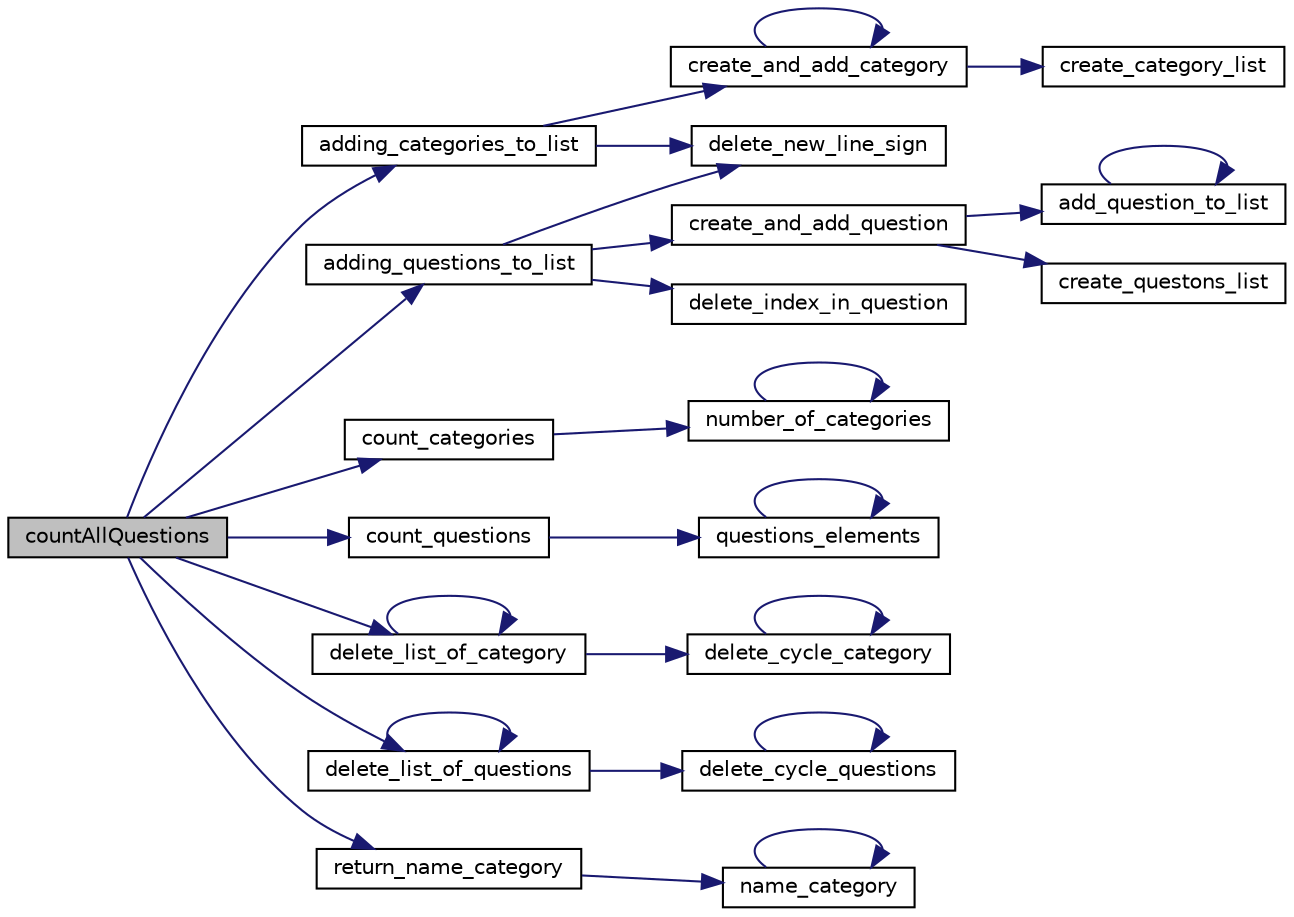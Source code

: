 digraph "countAllQuestions"
{
 // LATEX_PDF_SIZE
  edge [fontname="Helvetica",fontsize="10",labelfontname="Helvetica",labelfontsize="10"];
  node [fontname="Helvetica",fontsize="10",shape=record];
  rankdir="LR";
  Node1 [label="countAllQuestions",height=0.2,width=0.4,color="black", fillcolor="grey75", style="filled", fontcolor="black",tooltip="Ta funkcja zlicza wszystkie pytania dostepne w bazie pytan."];
  Node1 -> Node2 [color="midnightblue",fontsize="10",style="solid",fontname="Helvetica"];
  Node2 [label="adding_categories_to_list",height=0.2,width=0.4,color="black", fillcolor="white", style="filled",URL="$reading__files_8c.html#a49a730d8f2ecc1c13585b0ec019d7e90",tooltip=" "];
  Node2 -> Node3 [color="midnightblue",fontsize="10",style="solid",fontname="Helvetica"];
  Node3 [label="create_and_add_category",height=0.2,width=0.4,color="black", fillcolor="white", style="filled",URL="$category__functions_8c.html#afc8acd3a0b1d067e6754b1c1f75adcd2",tooltip=" "];
  Node3 -> Node3 [color="midnightblue",fontsize="10",style="solid",fontname="Helvetica"];
  Node3 -> Node4 [color="midnightblue",fontsize="10",style="solid",fontname="Helvetica"];
  Node4 [label="create_category_list",height=0.2,width=0.4,color="black", fillcolor="white", style="filled",URL="$category__functions_8c.html#a5fddee2cfca7a510bb7372e645fbb8ec",tooltip=" "];
  Node2 -> Node5 [color="midnightblue",fontsize="10",style="solid",fontname="Helvetica"];
  Node5 [label="delete_new_line_sign",height=0.2,width=0.4,color="black", fillcolor="white", style="filled",URL="$reading__files_8c.html#aaa612777c252ca71ace4287e1f8c1d16",tooltip=" "];
  Node1 -> Node6 [color="midnightblue",fontsize="10",style="solid",fontname="Helvetica"];
  Node6 [label="adding_questions_to_list",height=0.2,width=0.4,color="black", fillcolor="white", style="filled",URL="$reading__files_8c.html#a6e635e44b94a9b4e13da68bec4882306",tooltip=" "];
  Node6 -> Node7 [color="midnightblue",fontsize="10",style="solid",fontname="Helvetica"];
  Node7 [label="create_and_add_question",height=0.2,width=0.4,color="black", fillcolor="white", style="filled",URL="$question__functions_8c.html#a745d316a00f5ad87ab76a779e585e473",tooltip=" "];
  Node7 -> Node8 [color="midnightblue",fontsize="10",style="solid",fontname="Helvetica"];
  Node8 [label="add_question_to_list",height=0.2,width=0.4,color="black", fillcolor="white", style="filled",URL="$question__functions_8c.html#a1eecbabf3889027221b67942e4bcc442",tooltip=" "];
  Node8 -> Node8 [color="midnightblue",fontsize="10",style="solid",fontname="Helvetica"];
  Node7 -> Node9 [color="midnightblue",fontsize="10",style="solid",fontname="Helvetica"];
  Node9 [label="create_questons_list",height=0.2,width=0.4,color="black", fillcolor="white", style="filled",URL="$question__functions_8c.html#a02b32cf34d594c27f1d45f3ddc238973",tooltip=" "];
  Node6 -> Node10 [color="midnightblue",fontsize="10",style="solid",fontname="Helvetica"];
  Node10 [label="delete_index_in_question",height=0.2,width=0.4,color="black", fillcolor="white", style="filled",URL="$reading__files_8c.html#add60d03567b1582a35deeb2c42a5843b",tooltip=" "];
  Node6 -> Node5 [color="midnightblue",fontsize="10",style="solid",fontname="Helvetica"];
  Node1 -> Node11 [color="midnightblue",fontsize="10",style="solid",fontname="Helvetica"];
  Node11 [label="count_categories",height=0.2,width=0.4,color="black", fillcolor="white", style="filled",URL="$category__functions_8c.html#a48b7556eaada65f73699b9d315f94fd6",tooltip=" "];
  Node11 -> Node12 [color="midnightblue",fontsize="10",style="solid",fontname="Helvetica"];
  Node12 [label="number_of_categories",height=0.2,width=0.4,color="black", fillcolor="white", style="filled",URL="$category__functions_8c.html#a93d97ac822a6f4097a484cb4282a3c3f",tooltip=" "];
  Node12 -> Node12 [color="midnightblue",fontsize="10",style="solid",fontname="Helvetica"];
  Node1 -> Node13 [color="midnightblue",fontsize="10",style="solid",fontname="Helvetica"];
  Node13 [label="count_questions",height=0.2,width=0.4,color="black", fillcolor="white", style="filled",URL="$question__functions_8c.html#a9750a039284c12828fac0725350c0980",tooltip=" "];
  Node13 -> Node14 [color="midnightblue",fontsize="10",style="solid",fontname="Helvetica"];
  Node14 [label="questions_elements",height=0.2,width=0.4,color="black", fillcolor="white", style="filled",URL="$question__functions_8c.html#a14f5181838b27baa180a1a794b5968c3",tooltip=" "];
  Node14 -> Node14 [color="midnightblue",fontsize="10",style="solid",fontname="Helvetica"];
  Node1 -> Node15 [color="midnightblue",fontsize="10",style="solid",fontname="Helvetica"];
  Node15 [label="delete_list_of_category",height=0.2,width=0.4,color="black", fillcolor="white", style="filled",URL="$category__functions_8c.html#abd1390458f93dac50cbecafdefc13b49",tooltip=" "];
  Node15 -> Node16 [color="midnightblue",fontsize="10",style="solid",fontname="Helvetica"];
  Node16 [label="delete_cycle_category",height=0.2,width=0.4,color="black", fillcolor="white", style="filled",URL="$category__functions_8c.html#a83fdf3b84d1599eb72be1b405812a240",tooltip=" "];
  Node16 -> Node16 [color="midnightblue",fontsize="10",style="solid",fontname="Helvetica"];
  Node15 -> Node15 [color="midnightblue",fontsize="10",style="solid",fontname="Helvetica"];
  Node1 -> Node17 [color="midnightblue",fontsize="10",style="solid",fontname="Helvetica"];
  Node17 [label="delete_list_of_questions",height=0.2,width=0.4,color="black", fillcolor="white", style="filled",URL="$question__functions_8c.html#a6fcf467b725c1509d80259275401f8da",tooltip=" "];
  Node17 -> Node18 [color="midnightblue",fontsize="10",style="solid",fontname="Helvetica"];
  Node18 [label="delete_cycle_questions",height=0.2,width=0.4,color="black", fillcolor="white", style="filled",URL="$question__functions_8c.html#ab6ef51094beae9ab4ab227eace1cf486",tooltip=" "];
  Node18 -> Node18 [color="midnightblue",fontsize="10",style="solid",fontname="Helvetica"];
  Node17 -> Node17 [color="midnightblue",fontsize="10",style="solid",fontname="Helvetica"];
  Node1 -> Node19 [color="midnightblue",fontsize="10",style="solid",fontname="Helvetica"];
  Node19 [label="return_name_category",height=0.2,width=0.4,color="black", fillcolor="white", style="filled",URL="$category__functions_8c.html#ab385affb02dae381129385bef7e829c6",tooltip=" "];
  Node19 -> Node20 [color="midnightblue",fontsize="10",style="solid",fontname="Helvetica"];
  Node20 [label="name_category",height=0.2,width=0.4,color="black", fillcolor="white", style="filled",URL="$category__functions_8c.html#a6153bd3eaddda059796faa9c53b9de5d",tooltip=" "];
  Node20 -> Node20 [color="midnightblue",fontsize="10",style="solid",fontname="Helvetica"];
}
